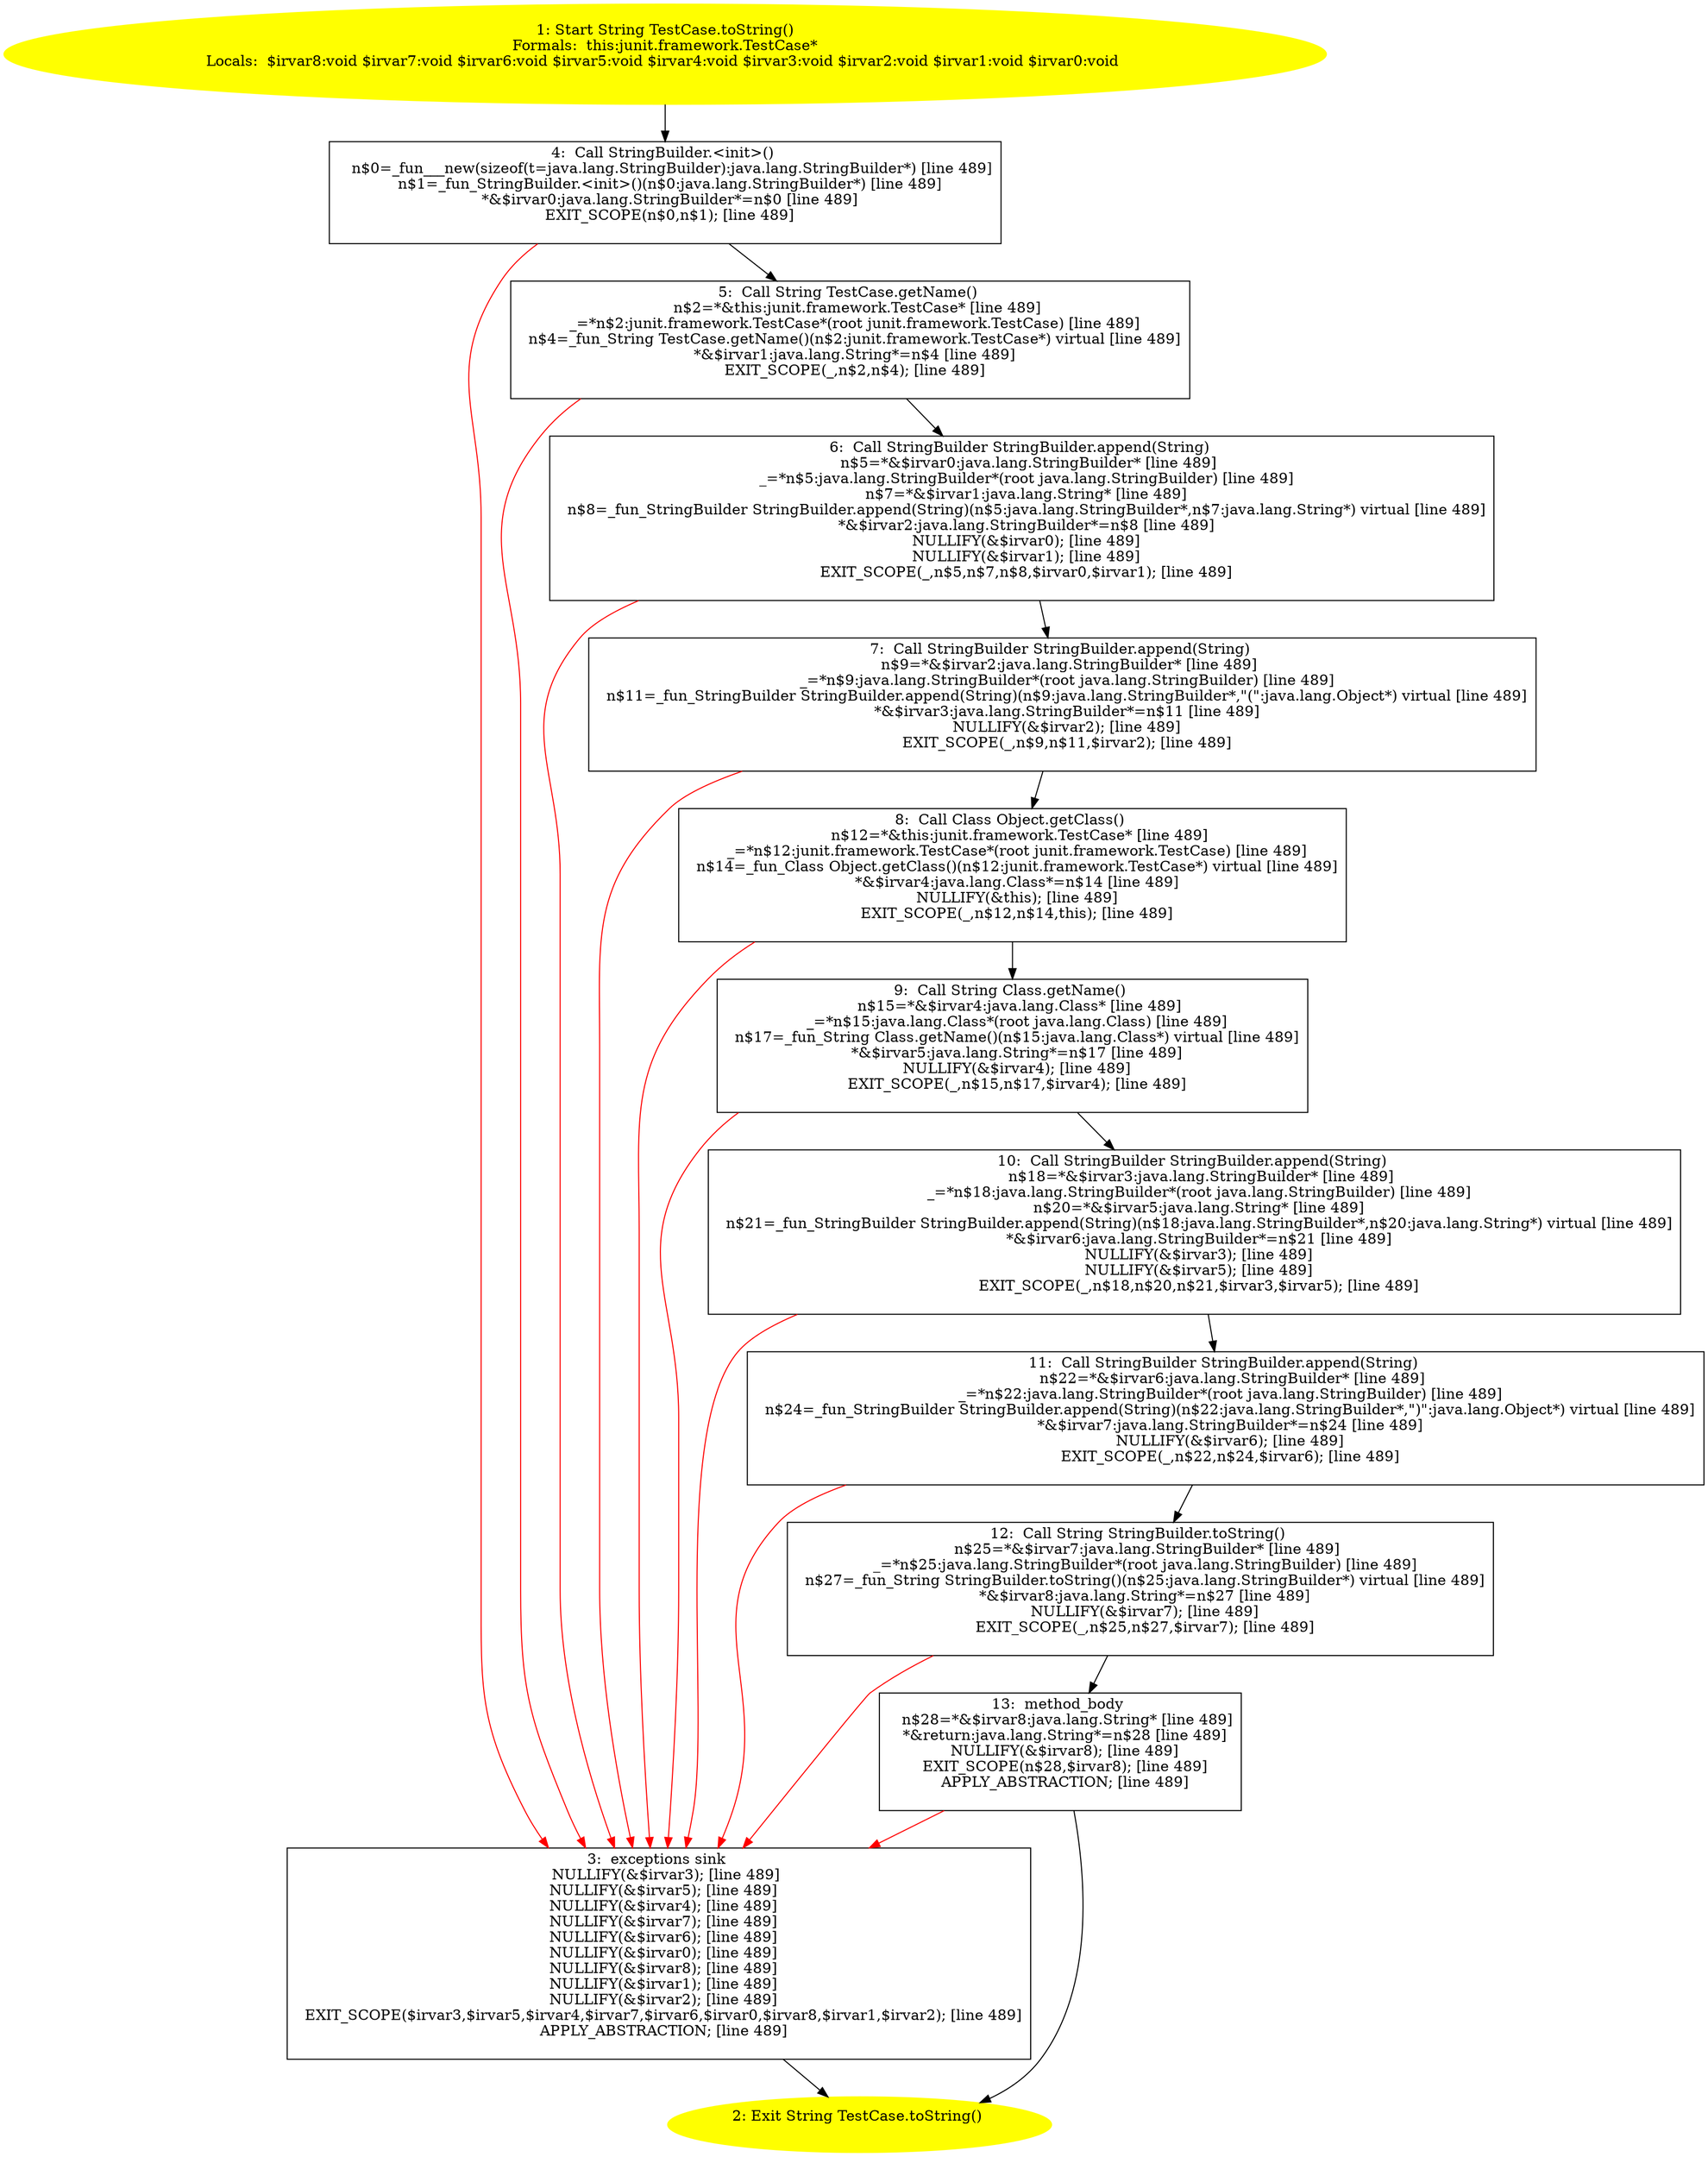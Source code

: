 /* @generated */
digraph cfg {
"junit.framework.TestCase.toString():java.lang.String.446fc57f3c733e9e5ef156678b8b5153_1" [label="1: Start String TestCase.toString()\nFormals:  this:junit.framework.TestCase*\nLocals:  $irvar8:void $irvar7:void $irvar6:void $irvar5:void $irvar4:void $irvar3:void $irvar2:void $irvar1:void $irvar0:void \n  " color=yellow style=filled]
	

	 "junit.framework.TestCase.toString():java.lang.String.446fc57f3c733e9e5ef156678b8b5153_1" -> "junit.framework.TestCase.toString():java.lang.String.446fc57f3c733e9e5ef156678b8b5153_4" ;
"junit.framework.TestCase.toString():java.lang.String.446fc57f3c733e9e5ef156678b8b5153_2" [label="2: Exit String TestCase.toString() \n  " color=yellow style=filled]
	

"junit.framework.TestCase.toString():java.lang.String.446fc57f3c733e9e5ef156678b8b5153_3" [label="3:  exceptions sink \n   NULLIFY(&$irvar3); [line 489]\n  NULLIFY(&$irvar5); [line 489]\n  NULLIFY(&$irvar4); [line 489]\n  NULLIFY(&$irvar7); [line 489]\n  NULLIFY(&$irvar6); [line 489]\n  NULLIFY(&$irvar0); [line 489]\n  NULLIFY(&$irvar8); [line 489]\n  NULLIFY(&$irvar1); [line 489]\n  NULLIFY(&$irvar2); [line 489]\n  EXIT_SCOPE($irvar3,$irvar5,$irvar4,$irvar7,$irvar6,$irvar0,$irvar8,$irvar1,$irvar2); [line 489]\n  APPLY_ABSTRACTION; [line 489]\n " shape="box"]
	

	 "junit.framework.TestCase.toString():java.lang.String.446fc57f3c733e9e5ef156678b8b5153_3" -> "junit.framework.TestCase.toString():java.lang.String.446fc57f3c733e9e5ef156678b8b5153_2" ;
"junit.framework.TestCase.toString():java.lang.String.446fc57f3c733e9e5ef156678b8b5153_4" [label="4:  Call StringBuilder.<init>() \n   n$0=_fun___new(sizeof(t=java.lang.StringBuilder):java.lang.StringBuilder*) [line 489]\n  n$1=_fun_StringBuilder.<init>()(n$0:java.lang.StringBuilder*) [line 489]\n  *&$irvar0:java.lang.StringBuilder*=n$0 [line 489]\n  EXIT_SCOPE(n$0,n$1); [line 489]\n " shape="box"]
	

	 "junit.framework.TestCase.toString():java.lang.String.446fc57f3c733e9e5ef156678b8b5153_4" -> "junit.framework.TestCase.toString():java.lang.String.446fc57f3c733e9e5ef156678b8b5153_5" ;
	 "junit.framework.TestCase.toString():java.lang.String.446fc57f3c733e9e5ef156678b8b5153_4" -> "junit.framework.TestCase.toString():java.lang.String.446fc57f3c733e9e5ef156678b8b5153_3" [color="red" ];
"junit.framework.TestCase.toString():java.lang.String.446fc57f3c733e9e5ef156678b8b5153_5" [label="5:  Call String TestCase.getName() \n   n$2=*&this:junit.framework.TestCase* [line 489]\n  _=*n$2:junit.framework.TestCase*(root junit.framework.TestCase) [line 489]\n  n$4=_fun_String TestCase.getName()(n$2:junit.framework.TestCase*) virtual [line 489]\n  *&$irvar1:java.lang.String*=n$4 [line 489]\n  EXIT_SCOPE(_,n$2,n$4); [line 489]\n " shape="box"]
	

	 "junit.framework.TestCase.toString():java.lang.String.446fc57f3c733e9e5ef156678b8b5153_5" -> "junit.framework.TestCase.toString():java.lang.String.446fc57f3c733e9e5ef156678b8b5153_6" ;
	 "junit.framework.TestCase.toString():java.lang.String.446fc57f3c733e9e5ef156678b8b5153_5" -> "junit.framework.TestCase.toString():java.lang.String.446fc57f3c733e9e5ef156678b8b5153_3" [color="red" ];
"junit.framework.TestCase.toString():java.lang.String.446fc57f3c733e9e5ef156678b8b5153_6" [label="6:  Call StringBuilder StringBuilder.append(String) \n   n$5=*&$irvar0:java.lang.StringBuilder* [line 489]\n  _=*n$5:java.lang.StringBuilder*(root java.lang.StringBuilder) [line 489]\n  n$7=*&$irvar1:java.lang.String* [line 489]\n  n$8=_fun_StringBuilder StringBuilder.append(String)(n$5:java.lang.StringBuilder*,n$7:java.lang.String*) virtual [line 489]\n  *&$irvar2:java.lang.StringBuilder*=n$8 [line 489]\n  NULLIFY(&$irvar0); [line 489]\n  NULLIFY(&$irvar1); [line 489]\n  EXIT_SCOPE(_,n$5,n$7,n$8,$irvar0,$irvar1); [line 489]\n " shape="box"]
	

	 "junit.framework.TestCase.toString():java.lang.String.446fc57f3c733e9e5ef156678b8b5153_6" -> "junit.framework.TestCase.toString():java.lang.String.446fc57f3c733e9e5ef156678b8b5153_7" ;
	 "junit.framework.TestCase.toString():java.lang.String.446fc57f3c733e9e5ef156678b8b5153_6" -> "junit.framework.TestCase.toString():java.lang.String.446fc57f3c733e9e5ef156678b8b5153_3" [color="red" ];
"junit.framework.TestCase.toString():java.lang.String.446fc57f3c733e9e5ef156678b8b5153_7" [label="7:  Call StringBuilder StringBuilder.append(String) \n   n$9=*&$irvar2:java.lang.StringBuilder* [line 489]\n  _=*n$9:java.lang.StringBuilder*(root java.lang.StringBuilder) [line 489]\n  n$11=_fun_StringBuilder StringBuilder.append(String)(n$9:java.lang.StringBuilder*,\"(\":java.lang.Object*) virtual [line 489]\n  *&$irvar3:java.lang.StringBuilder*=n$11 [line 489]\n  NULLIFY(&$irvar2); [line 489]\n  EXIT_SCOPE(_,n$9,n$11,$irvar2); [line 489]\n " shape="box"]
	

	 "junit.framework.TestCase.toString():java.lang.String.446fc57f3c733e9e5ef156678b8b5153_7" -> "junit.framework.TestCase.toString():java.lang.String.446fc57f3c733e9e5ef156678b8b5153_8" ;
	 "junit.framework.TestCase.toString():java.lang.String.446fc57f3c733e9e5ef156678b8b5153_7" -> "junit.framework.TestCase.toString():java.lang.String.446fc57f3c733e9e5ef156678b8b5153_3" [color="red" ];
"junit.framework.TestCase.toString():java.lang.String.446fc57f3c733e9e5ef156678b8b5153_8" [label="8:  Call Class Object.getClass() \n   n$12=*&this:junit.framework.TestCase* [line 489]\n  _=*n$12:junit.framework.TestCase*(root junit.framework.TestCase) [line 489]\n  n$14=_fun_Class Object.getClass()(n$12:junit.framework.TestCase*) virtual [line 489]\n  *&$irvar4:java.lang.Class*=n$14 [line 489]\n  NULLIFY(&this); [line 489]\n  EXIT_SCOPE(_,n$12,n$14,this); [line 489]\n " shape="box"]
	

	 "junit.framework.TestCase.toString():java.lang.String.446fc57f3c733e9e5ef156678b8b5153_8" -> "junit.framework.TestCase.toString():java.lang.String.446fc57f3c733e9e5ef156678b8b5153_9" ;
	 "junit.framework.TestCase.toString():java.lang.String.446fc57f3c733e9e5ef156678b8b5153_8" -> "junit.framework.TestCase.toString():java.lang.String.446fc57f3c733e9e5ef156678b8b5153_3" [color="red" ];
"junit.framework.TestCase.toString():java.lang.String.446fc57f3c733e9e5ef156678b8b5153_9" [label="9:  Call String Class.getName() \n   n$15=*&$irvar4:java.lang.Class* [line 489]\n  _=*n$15:java.lang.Class*(root java.lang.Class) [line 489]\n  n$17=_fun_String Class.getName()(n$15:java.lang.Class*) virtual [line 489]\n  *&$irvar5:java.lang.String*=n$17 [line 489]\n  NULLIFY(&$irvar4); [line 489]\n  EXIT_SCOPE(_,n$15,n$17,$irvar4); [line 489]\n " shape="box"]
	

	 "junit.framework.TestCase.toString():java.lang.String.446fc57f3c733e9e5ef156678b8b5153_9" -> "junit.framework.TestCase.toString():java.lang.String.446fc57f3c733e9e5ef156678b8b5153_10" ;
	 "junit.framework.TestCase.toString():java.lang.String.446fc57f3c733e9e5ef156678b8b5153_9" -> "junit.framework.TestCase.toString():java.lang.String.446fc57f3c733e9e5ef156678b8b5153_3" [color="red" ];
"junit.framework.TestCase.toString():java.lang.String.446fc57f3c733e9e5ef156678b8b5153_10" [label="10:  Call StringBuilder StringBuilder.append(String) \n   n$18=*&$irvar3:java.lang.StringBuilder* [line 489]\n  _=*n$18:java.lang.StringBuilder*(root java.lang.StringBuilder) [line 489]\n  n$20=*&$irvar5:java.lang.String* [line 489]\n  n$21=_fun_StringBuilder StringBuilder.append(String)(n$18:java.lang.StringBuilder*,n$20:java.lang.String*) virtual [line 489]\n  *&$irvar6:java.lang.StringBuilder*=n$21 [line 489]\n  NULLIFY(&$irvar3); [line 489]\n  NULLIFY(&$irvar5); [line 489]\n  EXIT_SCOPE(_,n$18,n$20,n$21,$irvar3,$irvar5); [line 489]\n " shape="box"]
	

	 "junit.framework.TestCase.toString():java.lang.String.446fc57f3c733e9e5ef156678b8b5153_10" -> "junit.framework.TestCase.toString():java.lang.String.446fc57f3c733e9e5ef156678b8b5153_11" ;
	 "junit.framework.TestCase.toString():java.lang.String.446fc57f3c733e9e5ef156678b8b5153_10" -> "junit.framework.TestCase.toString():java.lang.String.446fc57f3c733e9e5ef156678b8b5153_3" [color="red" ];
"junit.framework.TestCase.toString():java.lang.String.446fc57f3c733e9e5ef156678b8b5153_11" [label="11:  Call StringBuilder StringBuilder.append(String) \n   n$22=*&$irvar6:java.lang.StringBuilder* [line 489]\n  _=*n$22:java.lang.StringBuilder*(root java.lang.StringBuilder) [line 489]\n  n$24=_fun_StringBuilder StringBuilder.append(String)(n$22:java.lang.StringBuilder*,\")\":java.lang.Object*) virtual [line 489]\n  *&$irvar7:java.lang.StringBuilder*=n$24 [line 489]\n  NULLIFY(&$irvar6); [line 489]\n  EXIT_SCOPE(_,n$22,n$24,$irvar6); [line 489]\n " shape="box"]
	

	 "junit.framework.TestCase.toString():java.lang.String.446fc57f3c733e9e5ef156678b8b5153_11" -> "junit.framework.TestCase.toString():java.lang.String.446fc57f3c733e9e5ef156678b8b5153_12" ;
	 "junit.framework.TestCase.toString():java.lang.String.446fc57f3c733e9e5ef156678b8b5153_11" -> "junit.framework.TestCase.toString():java.lang.String.446fc57f3c733e9e5ef156678b8b5153_3" [color="red" ];
"junit.framework.TestCase.toString():java.lang.String.446fc57f3c733e9e5ef156678b8b5153_12" [label="12:  Call String StringBuilder.toString() \n   n$25=*&$irvar7:java.lang.StringBuilder* [line 489]\n  _=*n$25:java.lang.StringBuilder*(root java.lang.StringBuilder) [line 489]\n  n$27=_fun_String StringBuilder.toString()(n$25:java.lang.StringBuilder*) virtual [line 489]\n  *&$irvar8:java.lang.String*=n$27 [line 489]\n  NULLIFY(&$irvar7); [line 489]\n  EXIT_SCOPE(_,n$25,n$27,$irvar7); [line 489]\n " shape="box"]
	

	 "junit.framework.TestCase.toString():java.lang.String.446fc57f3c733e9e5ef156678b8b5153_12" -> "junit.framework.TestCase.toString():java.lang.String.446fc57f3c733e9e5ef156678b8b5153_13" ;
	 "junit.framework.TestCase.toString():java.lang.String.446fc57f3c733e9e5ef156678b8b5153_12" -> "junit.framework.TestCase.toString():java.lang.String.446fc57f3c733e9e5ef156678b8b5153_3" [color="red" ];
"junit.framework.TestCase.toString():java.lang.String.446fc57f3c733e9e5ef156678b8b5153_13" [label="13:  method_body \n   n$28=*&$irvar8:java.lang.String* [line 489]\n  *&return:java.lang.String*=n$28 [line 489]\n  NULLIFY(&$irvar8); [line 489]\n  EXIT_SCOPE(n$28,$irvar8); [line 489]\n  APPLY_ABSTRACTION; [line 489]\n " shape="box"]
	

	 "junit.framework.TestCase.toString():java.lang.String.446fc57f3c733e9e5ef156678b8b5153_13" -> "junit.framework.TestCase.toString():java.lang.String.446fc57f3c733e9e5ef156678b8b5153_2" ;
	 "junit.framework.TestCase.toString():java.lang.String.446fc57f3c733e9e5ef156678b8b5153_13" -> "junit.framework.TestCase.toString():java.lang.String.446fc57f3c733e9e5ef156678b8b5153_3" [color="red" ];
}
